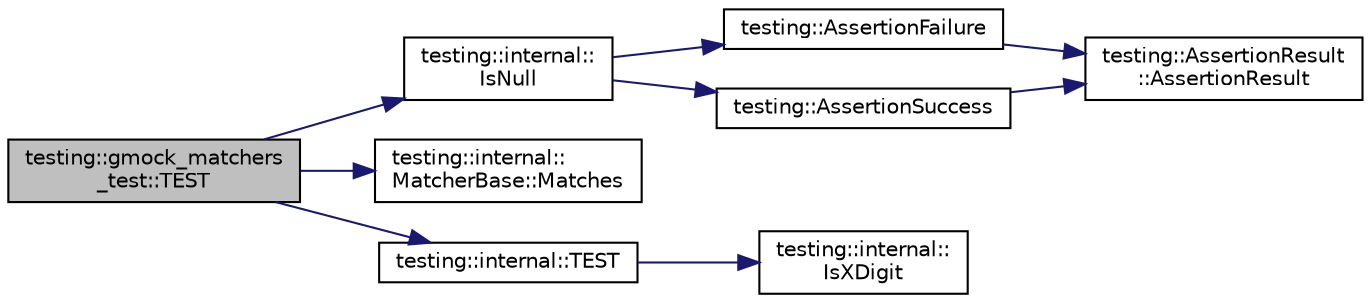 digraph "testing::gmock_matchers_test::TEST"
{
  edge [fontname="Helvetica",fontsize="10",labelfontname="Helvetica",labelfontsize="10"];
  node [fontname="Helvetica",fontsize="10",shape=record];
  rankdir="LR";
  Node413 [label="testing::gmock_matchers\l_test::TEST",height=0.2,width=0.4,color="black", fillcolor="grey75", style="filled", fontcolor="black"];
  Node413 -> Node414 [color="midnightblue",fontsize="10",style="solid",fontname="Helvetica"];
  Node414 [label="testing::internal::\lIsNull",height=0.2,width=0.4,color="black", fillcolor="white", style="filled",URL="$d0/da7/namespacetesting_1_1internal.html#adcfd37a66bc4cb0e8291cf46e1a6c72b"];
  Node414 -> Node415 [color="midnightblue",fontsize="10",style="solid",fontname="Helvetica"];
  Node415 [label="testing::AssertionFailure",height=0.2,width=0.4,color="black", fillcolor="white", style="filled",URL="$d0/d75/namespacetesting.html#a75cb789614cb1c28c34627a4a3c053df"];
  Node415 -> Node416 [color="midnightblue",fontsize="10",style="solid",fontname="Helvetica"];
  Node416 [label="testing::AssertionResult\l::AssertionResult",height=0.2,width=0.4,color="black", fillcolor="white", style="filled",URL="$d5/dec/classtesting_1_1_assertion_result.html#a27788116f03f90aec4daf592fd809ead"];
  Node414 -> Node417 [color="midnightblue",fontsize="10",style="solid",fontname="Helvetica"];
  Node417 [label="testing::AssertionSuccess",height=0.2,width=0.4,color="black", fillcolor="white", style="filled",URL="$d0/d75/namespacetesting.html#ac1d0baedb17286c5c6c87bd1a45da8ac"];
  Node417 -> Node416 [color="midnightblue",fontsize="10",style="solid",fontname="Helvetica"];
  Node413 -> Node418 [color="midnightblue",fontsize="10",style="solid",fontname="Helvetica"];
  Node418 [label="testing::internal::\lMatcherBase::Matches",height=0.2,width=0.4,color="black", fillcolor="white", style="filled",URL="$df/d93/classtesting_1_1internal_1_1_matcher_base.html#a3b479673ff40cac1a7d548e91d789cb2"];
  Node413 -> Node419 [color="midnightblue",fontsize="10",style="solid",fontname="Helvetica"];
  Node419 [label="testing::internal::TEST",height=0.2,width=0.4,color="black", fillcolor="white", style="filled",URL="$d0/da7/namespacetesting_1_1internal.html#a0c1e055c001e4dbb874f00a46c25bb00"];
  Node419 -> Node420 [color="midnightblue",fontsize="10",style="solid",fontname="Helvetica"];
  Node420 [label="testing::internal::\lIsXDigit",height=0.2,width=0.4,color="black", fillcolor="white", style="filled",URL="$d0/da7/namespacetesting_1_1internal.html#aa234ef141278263fb143b616c74c86e7"];
}
